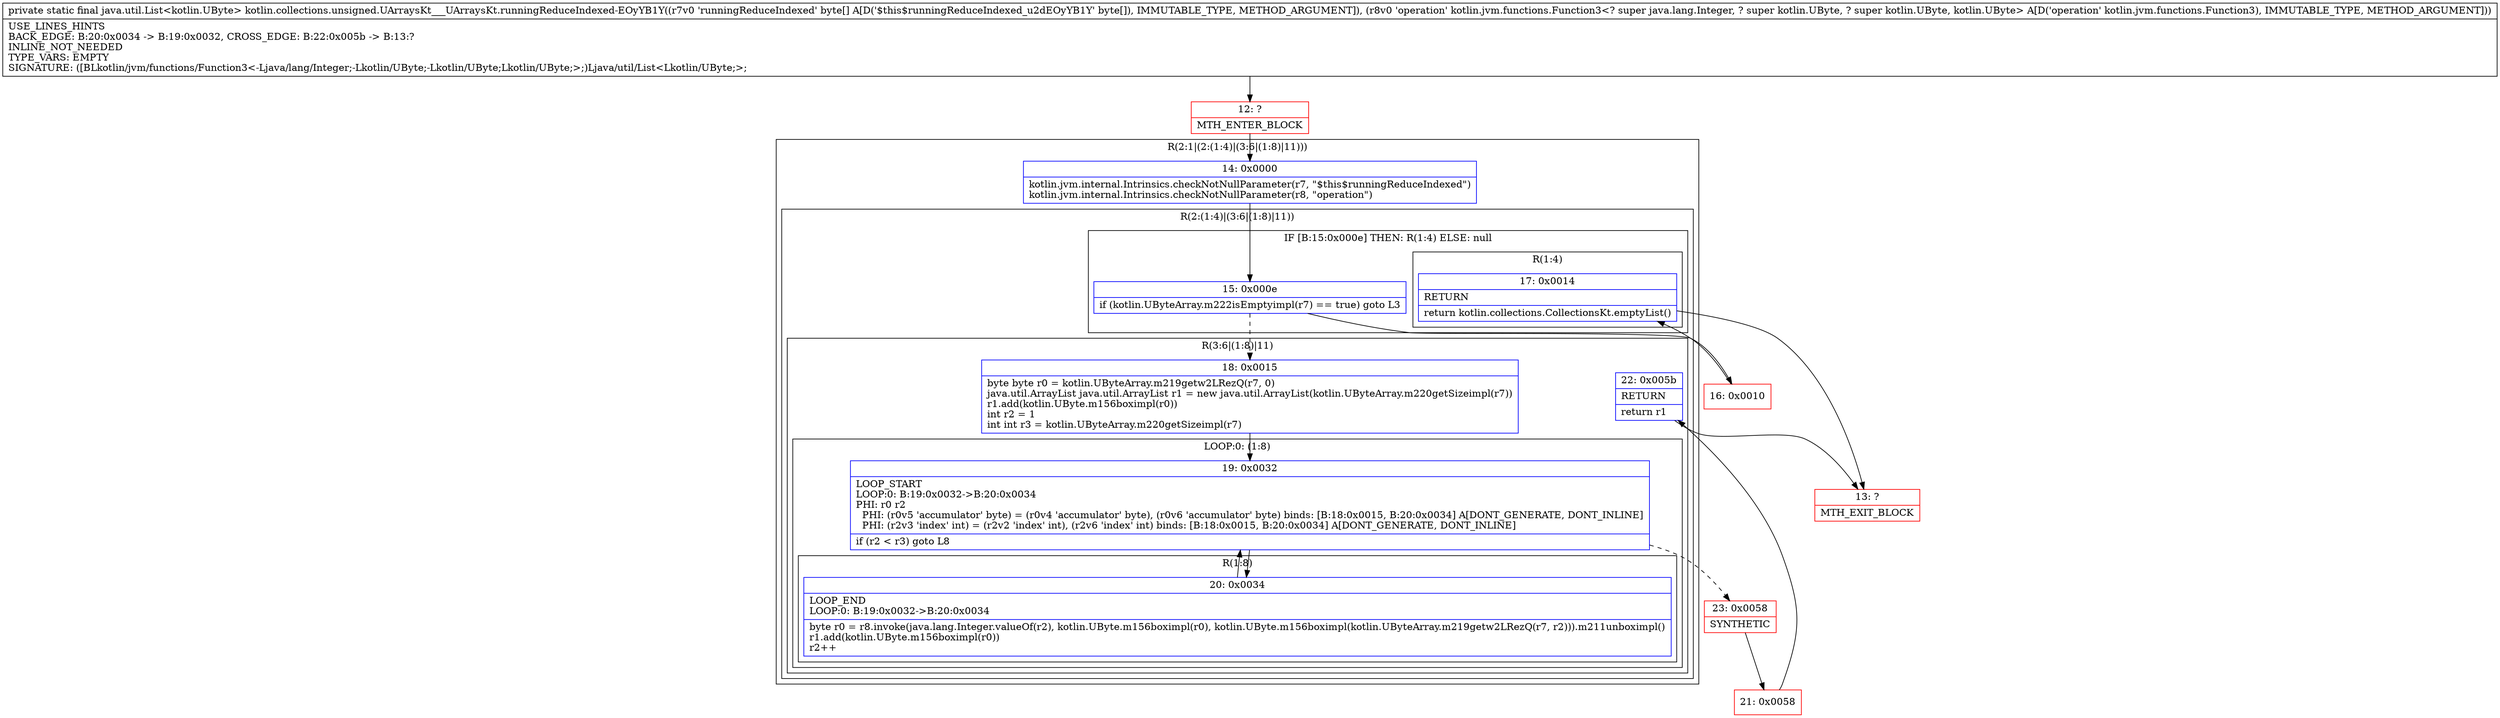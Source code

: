 digraph "CFG forkotlin.collections.unsigned.UArraysKt___UArraysKt.runningReduceIndexed\-EOyYB1Y([BLkotlin\/jvm\/functions\/Function3;)Ljava\/util\/List;" {
subgraph cluster_Region_50442372 {
label = "R(2:1|(2:(1:4)|(3:6|(1:8)|11)))";
node [shape=record,color=blue];
Node_14 [shape=record,label="{14\:\ 0x0000|kotlin.jvm.internal.Intrinsics.checkNotNullParameter(r7, \"$this$runningReduceIndexed\")\lkotlin.jvm.internal.Intrinsics.checkNotNullParameter(r8, \"operation\")\l}"];
subgraph cluster_Region_1844212772 {
label = "R(2:(1:4)|(3:6|(1:8)|11))";
node [shape=record,color=blue];
subgraph cluster_IfRegion_1061560093 {
label = "IF [B:15:0x000e] THEN: R(1:4) ELSE: null";
node [shape=record,color=blue];
Node_15 [shape=record,label="{15\:\ 0x000e|if (kotlin.UByteArray.m222isEmptyimpl(r7) == true) goto L3\l}"];
subgraph cluster_Region_961462446 {
label = "R(1:4)";
node [shape=record,color=blue];
Node_17 [shape=record,label="{17\:\ 0x0014|RETURN\l|return kotlin.collections.CollectionsKt.emptyList()\l}"];
}
}
subgraph cluster_Region_1262840591 {
label = "R(3:6|(1:8)|11)";
node [shape=record,color=blue];
Node_18 [shape=record,label="{18\:\ 0x0015|byte byte r0 = kotlin.UByteArray.m219getw2LRezQ(r7, 0)\ljava.util.ArrayList java.util.ArrayList r1 = new java.util.ArrayList(kotlin.UByteArray.m220getSizeimpl(r7))\lr1.add(kotlin.UByte.m156boximpl(r0))\lint r2 = 1\lint int r3 = kotlin.UByteArray.m220getSizeimpl(r7)\l}"];
subgraph cluster_LoopRegion_2120841697 {
label = "LOOP:0: (1:8)";
node [shape=record,color=blue];
Node_19 [shape=record,label="{19\:\ 0x0032|LOOP_START\lLOOP:0: B:19:0x0032\-\>B:20:0x0034\lPHI: r0 r2 \l  PHI: (r0v5 'accumulator' byte) = (r0v4 'accumulator' byte), (r0v6 'accumulator' byte) binds: [B:18:0x0015, B:20:0x0034] A[DONT_GENERATE, DONT_INLINE]\l  PHI: (r2v3 'index' int) = (r2v2 'index' int), (r2v6 'index' int) binds: [B:18:0x0015, B:20:0x0034] A[DONT_GENERATE, DONT_INLINE]\l|if (r2 \< r3) goto L8\l}"];
subgraph cluster_Region_314975262 {
label = "R(1:8)";
node [shape=record,color=blue];
Node_20 [shape=record,label="{20\:\ 0x0034|LOOP_END\lLOOP:0: B:19:0x0032\-\>B:20:0x0034\l|byte r0 = r8.invoke(java.lang.Integer.valueOf(r2), kotlin.UByte.m156boximpl(r0), kotlin.UByte.m156boximpl(kotlin.UByteArray.m219getw2LRezQ(r7, r2))).m211unboximpl()\lr1.add(kotlin.UByte.m156boximpl(r0))\lr2++\l}"];
}
}
Node_22 [shape=record,label="{22\:\ 0x005b|RETURN\l|return r1\l}"];
}
}
}
Node_12 [shape=record,color=red,label="{12\:\ ?|MTH_ENTER_BLOCK\l}"];
Node_16 [shape=record,color=red,label="{16\:\ 0x0010}"];
Node_13 [shape=record,color=red,label="{13\:\ ?|MTH_EXIT_BLOCK\l}"];
Node_23 [shape=record,color=red,label="{23\:\ 0x0058|SYNTHETIC\l}"];
Node_21 [shape=record,color=red,label="{21\:\ 0x0058}"];
MethodNode[shape=record,label="{private static final java.util.List\<kotlin.UByte\> kotlin.collections.unsigned.UArraysKt___UArraysKt.runningReduceIndexed\-EOyYB1Y((r7v0 'runningReduceIndexed' byte[] A[D('$this$runningReduceIndexed_u2dEOyYB1Y' byte[]), IMMUTABLE_TYPE, METHOD_ARGUMENT]), (r8v0 'operation' kotlin.jvm.functions.Function3\<? super java.lang.Integer, ? super kotlin.UByte, ? super kotlin.UByte, kotlin.UByte\> A[D('operation' kotlin.jvm.functions.Function3), IMMUTABLE_TYPE, METHOD_ARGUMENT]))  | USE_LINES_HINTS\lBACK_EDGE: B:20:0x0034 \-\> B:19:0x0032, CROSS_EDGE: B:22:0x005b \-\> B:13:?\lINLINE_NOT_NEEDED\lTYPE_VARS: EMPTY\lSIGNATURE: ([BLkotlin\/jvm\/functions\/Function3\<\-Ljava\/lang\/Integer;\-Lkotlin\/UByte;\-Lkotlin\/UByte;Lkotlin\/UByte;\>;)Ljava\/util\/List\<Lkotlin\/UByte;\>;\l}"];
MethodNode -> Node_12;Node_14 -> Node_15;
Node_15 -> Node_16;
Node_15 -> Node_18[style=dashed];
Node_17 -> Node_13;
Node_18 -> Node_19;
Node_19 -> Node_20;
Node_19 -> Node_23[style=dashed];
Node_20 -> Node_19;
Node_22 -> Node_13;
Node_12 -> Node_14;
Node_16 -> Node_17;
Node_23 -> Node_21;
Node_21 -> Node_22;
}

